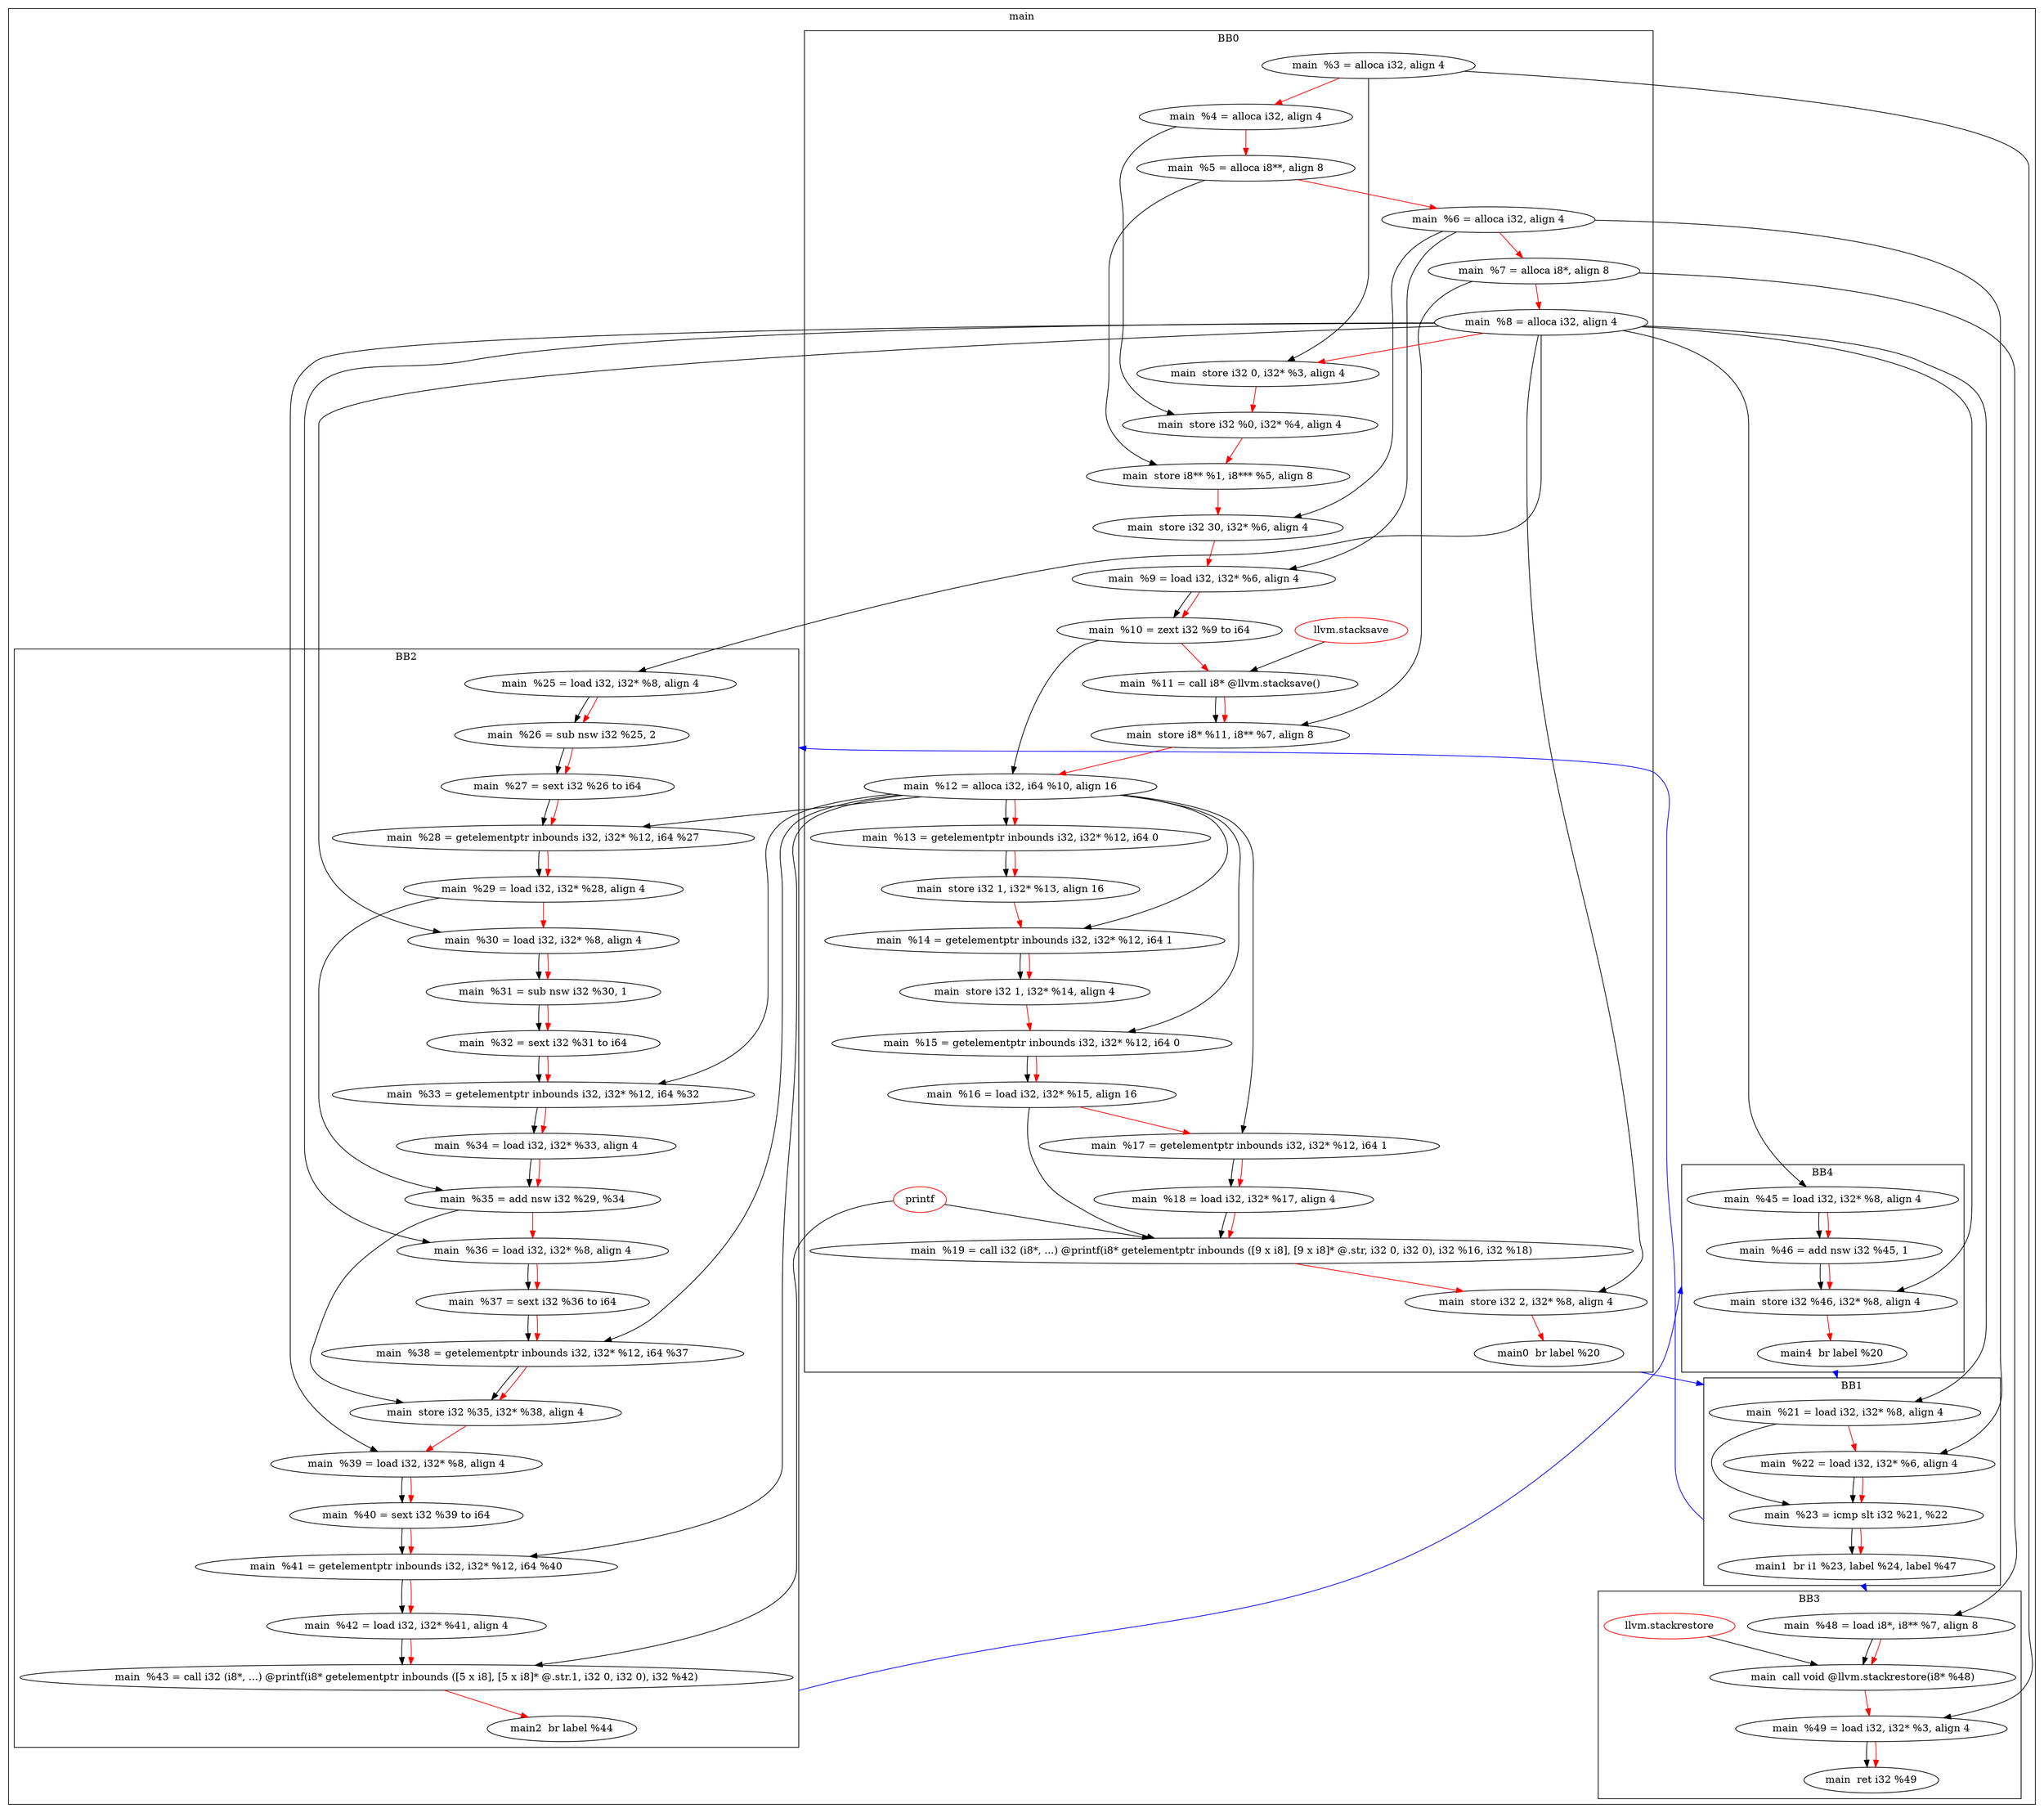 digraph "CFG for all program" {
 compound = true;
subgraph cluster_main{
label = main;
labelloc = t;
labeljust = c;
subgraph cluster_BB0{
label = BB0;
labelloc = t;
labeljust = c;
"main  %3 = alloca i32, align 4" -> "main  store i32 0, i32* %3, align 4";
"main  %4 = alloca i32, align 4" -> "main  store i32 %0, i32* %4, align 4";
"main  %5 = alloca i8**, align 8" -> "main  store i8** %1, i8*** %5, align 8";
"main  %6 = alloca i32, align 4" -> "main  store i32 30, i32* %6, align 4";
"main  %6 = alloca i32, align 4" -> "main  %9 = load i32, i32* %6, align 4";
"main  %9 = load i32, i32* %6, align 4" -> "main  %10 = zext i32 %9 to i64";
"llvm.stacksave" -> "main  %11 = call i8* @llvm.stacksave()";
"llvm.stacksave" [ color = red ];
"main  %11 = call i8* @llvm.stacksave()" -> "main  store i8* %11, i8** %7, align 8";
"main  %7 = alloca i8*, align 8" -> "main  store i8* %11, i8** %7, align 8";
"main  %10 = zext i32 %9 to i64" -> "main  %12 = alloca i32, i64 %10, align 16";
"main  %12 = alloca i32, i64 %10, align 16" -> "main  %13 = getelementptr inbounds i32, i32* %12, i64 0";
"main  %13 = getelementptr inbounds i32, i32* %12, i64 0" -> "main  store i32 1, i32* %13, align 16";
"main  %12 = alloca i32, i64 %10, align 16" -> "main  %14 = getelementptr inbounds i32, i32* %12, i64 1";
"main  %14 = getelementptr inbounds i32, i32* %12, i64 1" -> "main  store i32 1, i32* %14, align 4";
"main  %12 = alloca i32, i64 %10, align 16" -> "main  %15 = getelementptr inbounds i32, i32* %12, i64 0";
"main  %15 = getelementptr inbounds i32, i32* %12, i64 0" -> "main  %16 = load i32, i32* %15, align 16";
"main  %12 = alloca i32, i64 %10, align 16" -> "main  %17 = getelementptr inbounds i32, i32* %12, i64 1";
"main  %17 = getelementptr inbounds i32, i32* %12, i64 1" -> "main  %18 = load i32, i32* %17, align 4";
"main  %16 = load i32, i32* %15, align 16" -> "main  %19 = call i32 (i8*, ...) @printf(i8* getelementptr inbounds ([9 x i8], [9 x i8]* @.str, i32 0, i32 0), i32 %16, i32 %18)";
"main  %18 = load i32, i32* %17, align 4" -> "main  %19 = call i32 (i8*, ...) @printf(i8* getelementptr inbounds ([9 x i8], [9 x i8]* @.str, i32 0, i32 0), i32 %16, i32 %18)";
"printf" -> "main  %19 = call i32 (i8*, ...) @printf(i8* getelementptr inbounds ([9 x i8], [9 x i8]* @.str, i32 0, i32 0), i32 %16, i32 %18)";
"printf" [ color = red ];
"main  %8 = alloca i32, align 4" -> "main  store i32 2, i32* %8, align 4";
edge[color = red];
"main  %3 = alloca i32, align 4" -> "main  %4 = alloca i32, align 4";
"main  %4 = alloca i32, align 4" -> "main  %5 = alloca i8**, align 8";
"main  %5 = alloca i8**, align 8" -> "main  %6 = alloca i32, align 4";
"main  %6 = alloca i32, align 4" -> "main  %7 = alloca i8*, align 8";
"main  %7 = alloca i8*, align 8" -> "main  %8 = alloca i32, align 4";
"main  %8 = alloca i32, align 4" -> "main  store i32 0, i32* %3, align 4";
"main  store i32 0, i32* %3, align 4" -> "main  store i32 %0, i32* %4, align 4";
"main  store i32 %0, i32* %4, align 4" -> "main  store i8** %1, i8*** %5, align 8";
"main  store i8** %1, i8*** %5, align 8" -> "main  store i32 30, i32* %6, align 4";
"main  store i32 30, i32* %6, align 4" -> "main  %9 = load i32, i32* %6, align 4";
"main  %9 = load i32, i32* %6, align 4" -> "main  %10 = zext i32 %9 to i64";
"main  %10 = zext i32 %9 to i64" -> "main  %11 = call i8* @llvm.stacksave()";
"main  %11 = call i8* @llvm.stacksave()" -> "main  store i8* %11, i8** %7, align 8";
"main  store i8* %11, i8** %7, align 8" -> "main  %12 = alloca i32, i64 %10, align 16";
"main  %12 = alloca i32, i64 %10, align 16" -> "main  %13 = getelementptr inbounds i32, i32* %12, i64 0";
"main  %13 = getelementptr inbounds i32, i32* %12, i64 0" -> "main  store i32 1, i32* %13, align 16";
"main  store i32 1, i32* %13, align 16" -> "main  %14 = getelementptr inbounds i32, i32* %12, i64 1";
"main  %14 = getelementptr inbounds i32, i32* %12, i64 1" -> "main  store i32 1, i32* %14, align 4";
"main  store i32 1, i32* %14, align 4" -> "main  %15 = getelementptr inbounds i32, i32* %12, i64 0";
"main  %15 = getelementptr inbounds i32, i32* %12, i64 0" -> "main  %16 = load i32, i32* %15, align 16";
"main  %16 = load i32, i32* %15, align 16" -> "main  %17 = getelementptr inbounds i32, i32* %12, i64 1";
"main  %17 = getelementptr inbounds i32, i32* %12, i64 1" -> "main  %18 = load i32, i32* %17, align 4";
"main  %18 = load i32, i32* %17, align 4" -> "main  %19 = call i32 (i8*, ...) @printf(i8* getelementptr inbounds ([9 x i8], [9 x i8]* @.str, i32 0, i32 0), i32 %16, i32 %18)";
"main  %19 = call i32 (i8*, ...) @printf(i8* getelementptr inbounds ([9 x i8], [9 x i8]* @.str, i32 0, i32 0), i32 %16, i32 %18)" -> "main  store i32 2, i32* %8, align 4";
"main  store i32 2, i32* %8, align 4" -> "main0  br label %20";
};
subgraph cluster_BB1{
label = BB1;
labelloc = t;
labeljust = c;
"main  %8 = alloca i32, align 4" -> "main  %21 = load i32, i32* %8, align 4";
"main  %6 = alloca i32, align 4" -> "main  %22 = load i32, i32* %6, align 4";
"main  %21 = load i32, i32* %8, align 4" -> "main  %23 = icmp slt i32 %21, %22";
"main  %22 = load i32, i32* %6, align 4" -> "main  %23 = icmp slt i32 %21, %22";
"main  %23 = icmp slt i32 %21, %22" -> "main1  br i1 %23, label %24, label %47";
edge[color = red];
"main  %21 = load i32, i32* %8, align 4" -> "main  %22 = load i32, i32* %6, align 4";
"main  %22 = load i32, i32* %6, align 4" -> "main  %23 = icmp slt i32 %21, %22";
"main  %23 = icmp slt i32 %21, %22" -> "main1  br i1 %23, label %24, label %47";
};
subgraph cluster_BB2{
label = BB2;
labelloc = t;
labeljust = c;
"main  %8 = alloca i32, align 4" -> "main  %25 = load i32, i32* %8, align 4";
"main  %25 = load i32, i32* %8, align 4" -> "main  %26 = sub nsw i32 %25, 2";
"main  %26 = sub nsw i32 %25, 2" -> "main  %27 = sext i32 %26 to i64";
"main  %12 = alloca i32, i64 %10, align 16" -> "main  %28 = getelementptr inbounds i32, i32* %12, i64 %27";
"main  %27 = sext i32 %26 to i64" -> "main  %28 = getelementptr inbounds i32, i32* %12, i64 %27";
"main  %28 = getelementptr inbounds i32, i32* %12, i64 %27" -> "main  %29 = load i32, i32* %28, align 4";
"main  %8 = alloca i32, align 4" -> "main  %30 = load i32, i32* %8, align 4";
"main  %30 = load i32, i32* %8, align 4" -> "main  %31 = sub nsw i32 %30, 1";
"main  %31 = sub nsw i32 %30, 1" -> "main  %32 = sext i32 %31 to i64";
"main  %12 = alloca i32, i64 %10, align 16" -> "main  %33 = getelementptr inbounds i32, i32* %12, i64 %32";
"main  %32 = sext i32 %31 to i64" -> "main  %33 = getelementptr inbounds i32, i32* %12, i64 %32";
"main  %33 = getelementptr inbounds i32, i32* %12, i64 %32" -> "main  %34 = load i32, i32* %33, align 4";
"main  %29 = load i32, i32* %28, align 4" -> "main  %35 = add nsw i32 %29, %34";
"main  %34 = load i32, i32* %33, align 4" -> "main  %35 = add nsw i32 %29, %34";
"main  %8 = alloca i32, align 4" -> "main  %36 = load i32, i32* %8, align 4";
"main  %36 = load i32, i32* %8, align 4" -> "main  %37 = sext i32 %36 to i64";
"main  %12 = alloca i32, i64 %10, align 16" -> "main  %38 = getelementptr inbounds i32, i32* %12, i64 %37";
"main  %37 = sext i32 %36 to i64" -> "main  %38 = getelementptr inbounds i32, i32* %12, i64 %37";
"main  %35 = add nsw i32 %29, %34" -> "main  store i32 %35, i32* %38, align 4";
"main  %38 = getelementptr inbounds i32, i32* %12, i64 %37" -> "main  store i32 %35, i32* %38, align 4";
"main  %8 = alloca i32, align 4" -> "main  %39 = load i32, i32* %8, align 4";
"main  %39 = load i32, i32* %8, align 4" -> "main  %40 = sext i32 %39 to i64";
"main  %12 = alloca i32, i64 %10, align 16" -> "main  %41 = getelementptr inbounds i32, i32* %12, i64 %40";
"main  %40 = sext i32 %39 to i64" -> "main  %41 = getelementptr inbounds i32, i32* %12, i64 %40";
"main  %41 = getelementptr inbounds i32, i32* %12, i64 %40" -> "main  %42 = load i32, i32* %41, align 4";
"main  %42 = load i32, i32* %41, align 4" -> "main  %43 = call i32 (i8*, ...) @printf(i8* getelementptr inbounds ([5 x i8], [5 x i8]* @.str.1, i32 0, i32 0), i32 %42)";
"printf" -> "main  %43 = call i32 (i8*, ...) @printf(i8* getelementptr inbounds ([5 x i8], [5 x i8]* @.str.1, i32 0, i32 0), i32 %42)";
"printf" [ color = red ];
edge[color = red];
"main  %25 = load i32, i32* %8, align 4" -> "main  %26 = sub nsw i32 %25, 2";
"main  %26 = sub nsw i32 %25, 2" -> "main  %27 = sext i32 %26 to i64";
"main  %27 = sext i32 %26 to i64" -> "main  %28 = getelementptr inbounds i32, i32* %12, i64 %27";
"main  %28 = getelementptr inbounds i32, i32* %12, i64 %27" -> "main  %29 = load i32, i32* %28, align 4";
"main  %29 = load i32, i32* %28, align 4" -> "main  %30 = load i32, i32* %8, align 4";
"main  %30 = load i32, i32* %8, align 4" -> "main  %31 = sub nsw i32 %30, 1";
"main  %31 = sub nsw i32 %30, 1" -> "main  %32 = sext i32 %31 to i64";
"main  %32 = sext i32 %31 to i64" -> "main  %33 = getelementptr inbounds i32, i32* %12, i64 %32";
"main  %33 = getelementptr inbounds i32, i32* %12, i64 %32" -> "main  %34 = load i32, i32* %33, align 4";
"main  %34 = load i32, i32* %33, align 4" -> "main  %35 = add nsw i32 %29, %34";
"main  %35 = add nsw i32 %29, %34" -> "main  %36 = load i32, i32* %8, align 4";
"main  %36 = load i32, i32* %8, align 4" -> "main  %37 = sext i32 %36 to i64";
"main  %37 = sext i32 %36 to i64" -> "main  %38 = getelementptr inbounds i32, i32* %12, i64 %37";
"main  %38 = getelementptr inbounds i32, i32* %12, i64 %37" -> "main  store i32 %35, i32* %38, align 4";
"main  store i32 %35, i32* %38, align 4" -> "main  %39 = load i32, i32* %8, align 4";
"main  %39 = load i32, i32* %8, align 4" -> "main  %40 = sext i32 %39 to i64";
"main  %40 = sext i32 %39 to i64" -> "main  %41 = getelementptr inbounds i32, i32* %12, i64 %40";
"main  %41 = getelementptr inbounds i32, i32* %12, i64 %40" -> "main  %42 = load i32, i32* %41, align 4";
"main  %42 = load i32, i32* %41, align 4" -> "main  %43 = call i32 (i8*, ...) @printf(i8* getelementptr inbounds ([5 x i8], [5 x i8]* @.str.1, i32 0, i32 0), i32 %42)";
"main  %43 = call i32 (i8*, ...) @printf(i8* getelementptr inbounds ([5 x i8], [5 x i8]* @.str.1, i32 0, i32 0), i32 %42)" -> "main2  br label %44";
};
subgraph cluster_BB4{
label = BB4;
labelloc = t;
labeljust = c;
"main  %8 = alloca i32, align 4" -> "main  %45 = load i32, i32* %8, align 4";
"main  %45 = load i32, i32* %8, align 4" -> "main  %46 = add nsw i32 %45, 1";
"main  %46 = add nsw i32 %45, 1" -> "main  store i32 %46, i32* %8, align 4";
"main  %8 = alloca i32, align 4" -> "main  store i32 %46, i32* %8, align 4";
edge[color = red];
"main  %45 = load i32, i32* %8, align 4" -> "main  %46 = add nsw i32 %45, 1";
"main  %46 = add nsw i32 %45, 1" -> "main  store i32 %46, i32* %8, align 4";
"main  store i32 %46, i32* %8, align 4" -> "main4  br label %20";
};
subgraph cluster_BB3{
label = BB3;
labelloc = t;
labeljust = c;
"main  %7 = alloca i8*, align 8" -> "main  %48 = load i8*, i8** %7, align 8";
"main  %48 = load i8*, i8** %7, align 8" -> "main  call void @llvm.stackrestore(i8* %48)";
"llvm.stackrestore" -> "main  call void @llvm.stackrestore(i8* %48)";
"llvm.stackrestore" [ color = red ];
"main  %3 = alloca i32, align 4" -> "main  %49 = load i32, i32* %3, align 4";
"main  %49 = load i32, i32* %3, align 4" -> "main  ret i32 %49";
edge[color = red];
"main  %48 = load i8*, i8** %7, align 8" -> "main  call void @llvm.stackrestore(i8* %48)";
"main  call void @llvm.stackrestore(i8* %48)" -> "main  %49 = load i32, i32* %3, align 4";
"main  %49 = load i32, i32* %3, align 4" -> "main  ret i32 %49";
};
};
edge[ color = blue ];
"main0  br label %20"-> "main  %21 = load i32, i32* %8, align 4"[ltail = cluster_BB0 lhead = cluster_BB1];
"main1  br i1 %23, label %24, label %47"-> "main  %25 = load i32, i32* %8, align 4"[ltail = cluster_BB1 lhead = cluster_BB2];
"main1  br i1 %23, label %24, label %47"-> "main  %48 = load i8*, i8** %7, align 8"[ltail = cluster_BB1 lhead = cluster_BB3];
"main2  br label %44"-> "main  %45 = load i32, i32* %8, align 4"[ltail = cluster_BB2 lhead = cluster_BB4];
"main4  br label %20"-> "main  %21 = load i32, i32* %8, align 4"[ltail = cluster_BB4 lhead = cluster_BB1];
edge[ color = green ];
}

